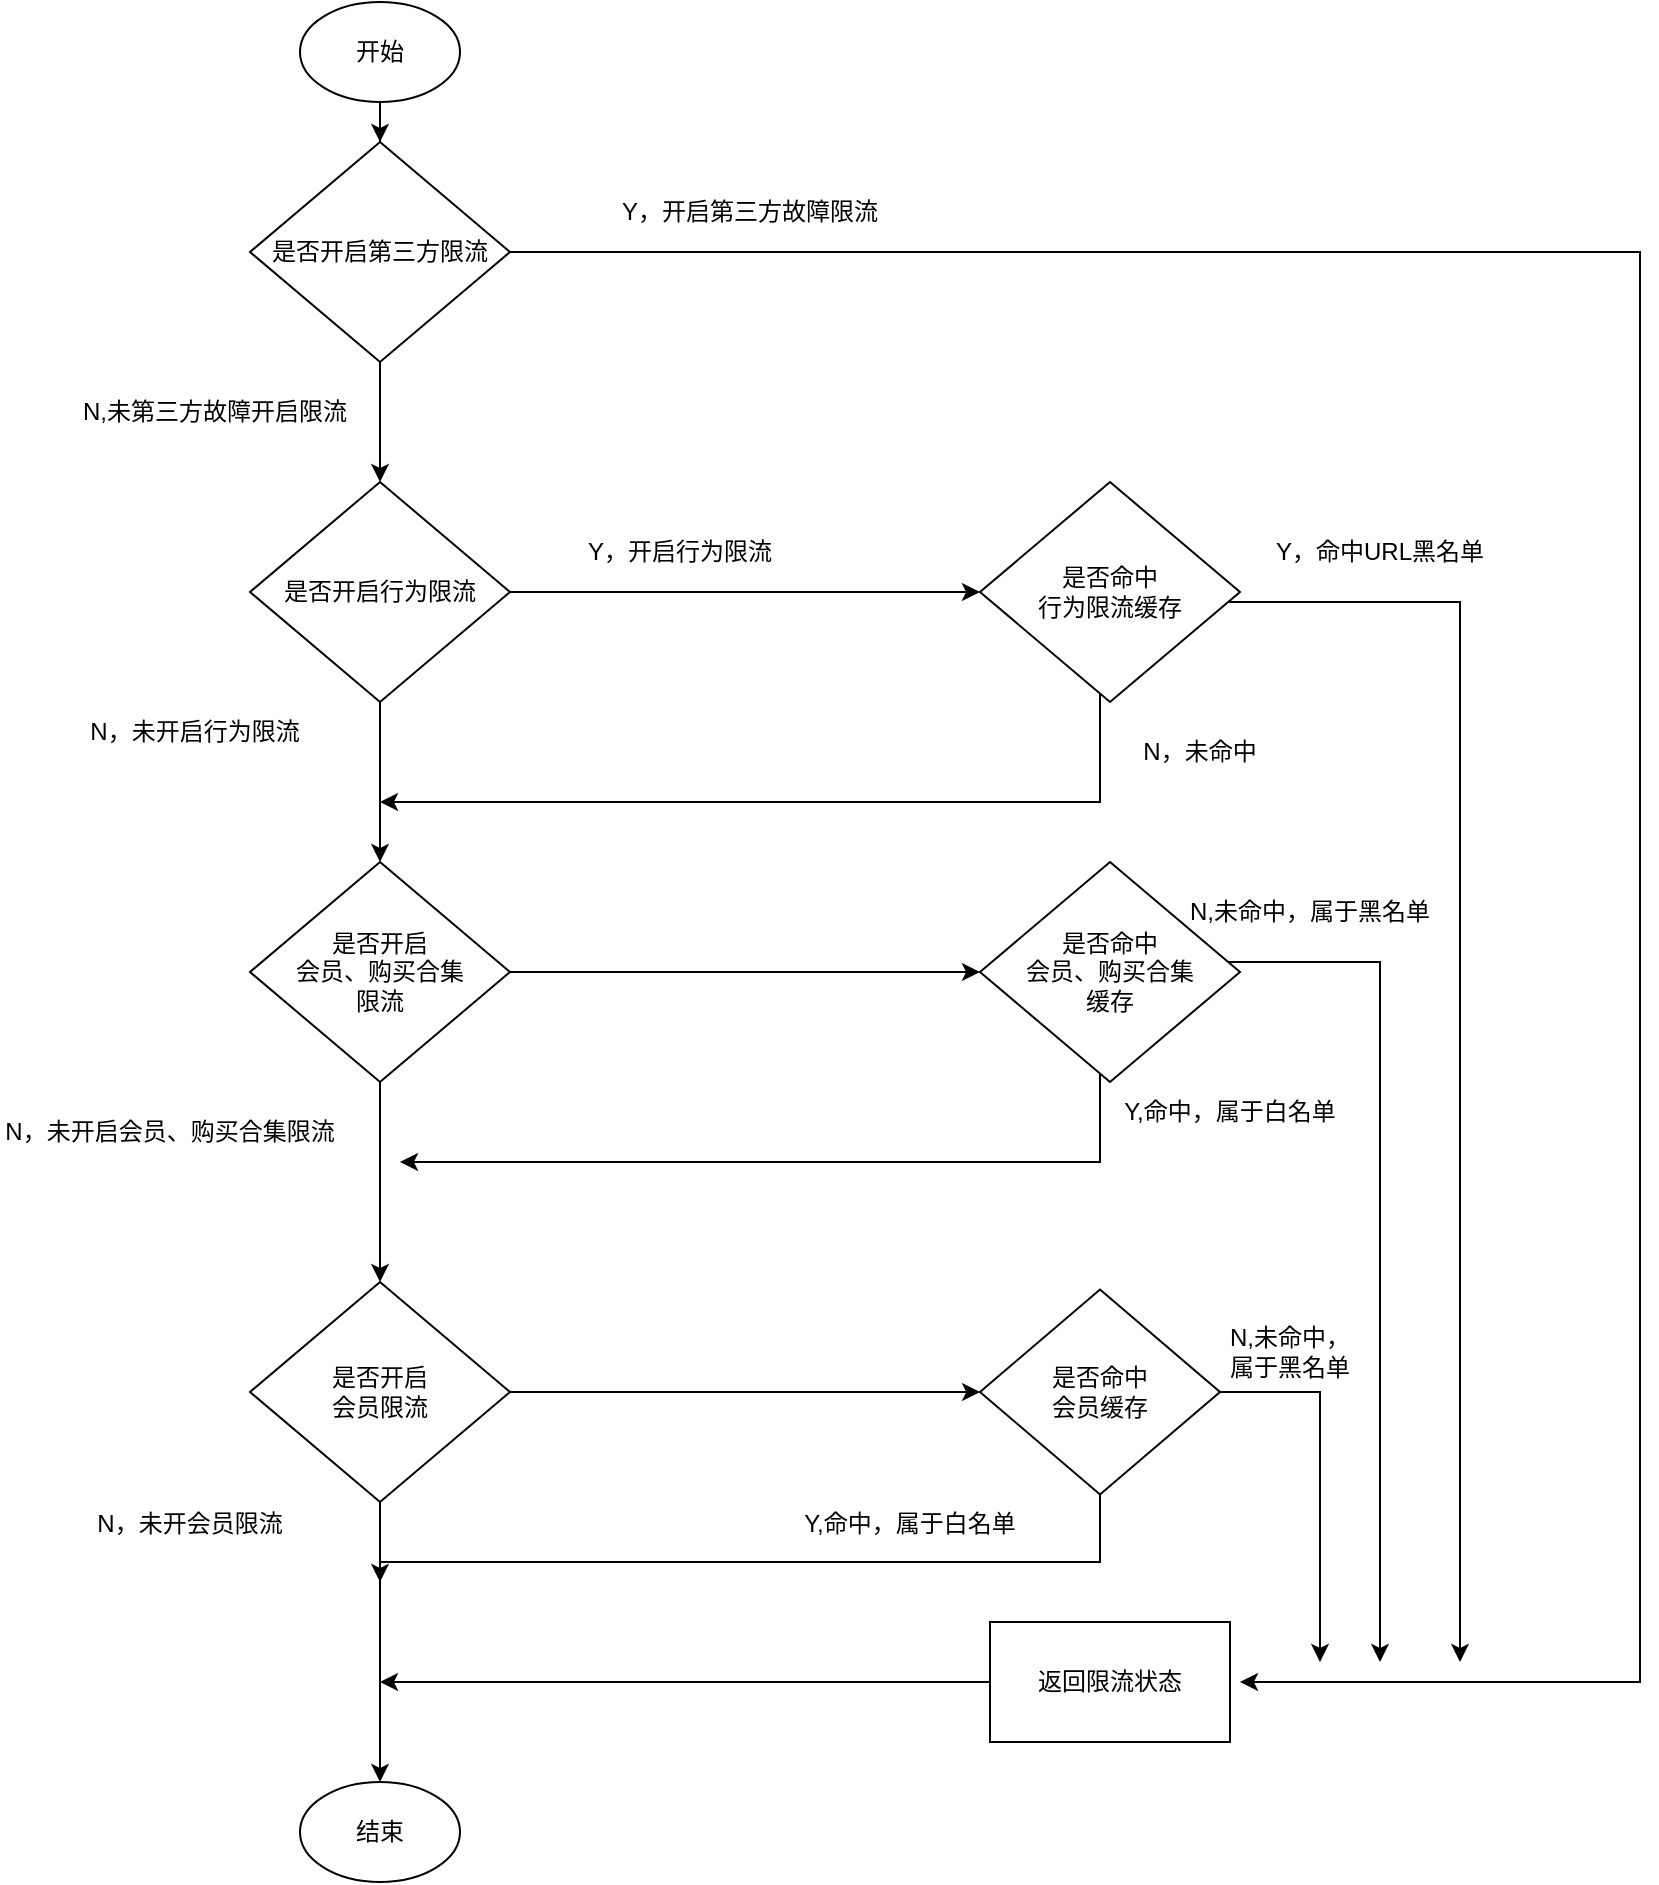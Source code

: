 <mxfile version="18.0.8" type="github">
  <diagram id="t5WRRw7tWUzWlsUwgCJq" name="第 1 页">
    <mxGraphModel dx="1662" dy="796" grid="1" gridSize="10" guides="1" tooltips="1" connect="1" arrows="1" fold="1" page="1" pageScale="1" pageWidth="2339" pageHeight="3300" math="0" shadow="0">
      <root>
        <mxCell id="0" />
        <mxCell id="1" parent="0" />
        <mxCell id="qTCErR7RIJ27b2Tfh1Eh-13" style="edgeStyle=orthogonalEdgeStyle;rounded=0;orthogonalLoop=1;jettySize=auto;html=1;entryX=0.5;entryY=0;entryDx=0;entryDy=0;" parent="1" source="qTCErR7RIJ27b2Tfh1Eh-1" target="qTCErR7RIJ27b2Tfh1Eh-2" edge="1">
          <mxGeometry relative="1" as="geometry" />
        </mxCell>
        <mxCell id="qTCErR7RIJ27b2Tfh1Eh-1" value="开始" style="ellipse;whiteSpace=wrap;html=1;" parent="1" vertex="1">
          <mxGeometry x="550" y="90" width="80" height="50" as="geometry" />
        </mxCell>
        <mxCell id="qTCErR7RIJ27b2Tfh1Eh-14" style="edgeStyle=orthogonalEdgeStyle;rounded=0;orthogonalLoop=1;jettySize=auto;html=1;" parent="1" source="qTCErR7RIJ27b2Tfh1Eh-2" edge="1">
          <mxGeometry relative="1" as="geometry">
            <mxPoint x="1020" y="930" as="targetPoint" />
            <Array as="points">
              <mxPoint x="1220" y="215" />
              <mxPoint x="1220" y="930" />
            </Array>
          </mxGeometry>
        </mxCell>
        <mxCell id="qTCErR7RIJ27b2Tfh1Eh-16" style="edgeStyle=orthogonalEdgeStyle;rounded=0;orthogonalLoop=1;jettySize=auto;html=1;entryX=0.5;entryY=0;entryDx=0;entryDy=0;" parent="1" source="qTCErR7RIJ27b2Tfh1Eh-2" target="qTCErR7RIJ27b2Tfh1Eh-6" edge="1">
          <mxGeometry relative="1" as="geometry" />
        </mxCell>
        <mxCell id="qTCErR7RIJ27b2Tfh1Eh-2" value="是否开启第三方限流" style="rhombus;whiteSpace=wrap;html=1;" parent="1" vertex="1">
          <mxGeometry x="525" y="160" width="130" height="110" as="geometry" />
        </mxCell>
        <mxCell id="qTCErR7RIJ27b2Tfh1Eh-18" value="" style="edgeStyle=orthogonalEdgeStyle;rounded=0;orthogonalLoop=1;jettySize=auto;html=1;" parent="1" source="qTCErR7RIJ27b2Tfh1Eh-6" target="qTCErR7RIJ27b2Tfh1Eh-17" edge="1">
          <mxGeometry relative="1" as="geometry" />
        </mxCell>
        <mxCell id="qTCErR7RIJ27b2Tfh1Eh-24" style="edgeStyle=orthogonalEdgeStyle;rounded=0;orthogonalLoop=1;jettySize=auto;html=1;exitX=0.5;exitY=1;exitDx=0;exitDy=0;entryX=0.5;entryY=0;entryDx=0;entryDy=0;" parent="1" source="qTCErR7RIJ27b2Tfh1Eh-6" target="qTCErR7RIJ27b2Tfh1Eh-7" edge="1">
          <mxGeometry relative="1" as="geometry" />
        </mxCell>
        <mxCell id="qTCErR7RIJ27b2Tfh1Eh-6" value="是否开启行为限流" style="rhombus;whiteSpace=wrap;html=1;" parent="1" vertex="1">
          <mxGeometry x="525" y="330" width="130" height="110" as="geometry" />
        </mxCell>
        <mxCell id="qTCErR7RIJ27b2Tfh1Eh-28" style="edgeStyle=orthogonalEdgeStyle;rounded=0;orthogonalLoop=1;jettySize=auto;html=1;exitX=0.5;exitY=1;exitDx=0;exitDy=0;entryX=0.5;entryY=0;entryDx=0;entryDy=0;" parent="1" source="qTCErR7RIJ27b2Tfh1Eh-7" target="qTCErR7RIJ27b2Tfh1Eh-8" edge="1">
          <mxGeometry relative="1" as="geometry" />
        </mxCell>
        <mxCell id="qTCErR7RIJ27b2Tfh1Eh-31" value="" style="edgeStyle=orthogonalEdgeStyle;rounded=0;orthogonalLoop=1;jettySize=auto;html=1;" parent="1" source="qTCErR7RIJ27b2Tfh1Eh-7" target="qTCErR7RIJ27b2Tfh1Eh-30" edge="1">
          <mxGeometry relative="1" as="geometry" />
        </mxCell>
        <mxCell id="qTCErR7RIJ27b2Tfh1Eh-7" value="是否开启&lt;br&gt;会员、购买合集&lt;br&gt;限流" style="rhombus;whiteSpace=wrap;html=1;" parent="1" vertex="1">
          <mxGeometry x="525" y="520" width="130" height="110" as="geometry" />
        </mxCell>
        <mxCell id="qTCErR7RIJ27b2Tfh1Eh-11" style="edgeStyle=orthogonalEdgeStyle;rounded=0;orthogonalLoop=1;jettySize=auto;html=1;entryX=0.5;entryY=0;entryDx=0;entryDy=0;" parent="1" source="qTCErR7RIJ27b2Tfh1Eh-8" target="qTCErR7RIJ27b2Tfh1Eh-9" edge="1">
          <mxGeometry relative="1" as="geometry" />
        </mxCell>
        <mxCell id="qTCErR7RIJ27b2Tfh1Eh-37" value="" style="edgeStyle=orthogonalEdgeStyle;rounded=0;orthogonalLoop=1;jettySize=auto;html=1;" parent="1" source="qTCErR7RIJ27b2Tfh1Eh-8" target="qTCErR7RIJ27b2Tfh1Eh-36" edge="1">
          <mxGeometry relative="1" as="geometry" />
        </mxCell>
        <mxCell id="qTCErR7RIJ27b2Tfh1Eh-8" value="是否开启&lt;br&gt;会员限流" style="rhombus;whiteSpace=wrap;html=1;" parent="1" vertex="1">
          <mxGeometry x="525" y="730" width="130" height="110" as="geometry" />
        </mxCell>
        <mxCell id="qTCErR7RIJ27b2Tfh1Eh-9" value="结束" style="ellipse;whiteSpace=wrap;html=1;" parent="1" vertex="1">
          <mxGeometry x="550" y="980" width="80" height="50" as="geometry" />
        </mxCell>
        <mxCell id="qTCErR7RIJ27b2Tfh1Eh-45" style="edgeStyle=orthogonalEdgeStyle;rounded=0;orthogonalLoop=1;jettySize=auto;html=1;" parent="1" source="qTCErR7RIJ27b2Tfh1Eh-10" edge="1">
          <mxGeometry relative="1" as="geometry">
            <mxPoint x="590" y="930" as="targetPoint" />
          </mxGeometry>
        </mxCell>
        <mxCell id="qTCErR7RIJ27b2Tfh1Eh-10" value="返回限流状态" style="rounded=0;whiteSpace=wrap;html=1;" parent="1" vertex="1">
          <mxGeometry x="895" y="900" width="120" height="60" as="geometry" />
        </mxCell>
        <mxCell id="qTCErR7RIJ27b2Tfh1Eh-15" value="Y，开启第三方故障限流" style="text;html=1;strokeColor=none;fillColor=none;align=center;verticalAlign=middle;whiteSpace=wrap;rounded=0;" parent="1" vertex="1">
          <mxGeometry x="690" y="180" width="170" height="30" as="geometry" />
        </mxCell>
        <mxCell id="qTCErR7RIJ27b2Tfh1Eh-22" style="edgeStyle=orthogonalEdgeStyle;rounded=0;orthogonalLoop=1;jettySize=auto;html=1;" parent="1" source="qTCErR7RIJ27b2Tfh1Eh-17" edge="1">
          <mxGeometry relative="1" as="geometry">
            <mxPoint x="1130" y="920" as="targetPoint" />
            <Array as="points">
              <mxPoint x="1130" y="390" />
            </Array>
          </mxGeometry>
        </mxCell>
        <mxCell id="qTCErR7RIJ27b2Tfh1Eh-25" style="edgeStyle=orthogonalEdgeStyle;rounded=0;orthogonalLoop=1;jettySize=auto;html=1;" parent="1" source="qTCErR7RIJ27b2Tfh1Eh-17" edge="1">
          <mxGeometry relative="1" as="geometry">
            <mxPoint x="590" y="490" as="targetPoint" />
            <Array as="points">
              <mxPoint x="950" y="490" />
            </Array>
          </mxGeometry>
        </mxCell>
        <mxCell id="qTCErR7RIJ27b2Tfh1Eh-17" value="是否命中&lt;br&gt;行为限流缓存" style="rhombus;whiteSpace=wrap;html=1;" parent="1" vertex="1">
          <mxGeometry x="890" y="330" width="130" height="110" as="geometry" />
        </mxCell>
        <mxCell id="qTCErR7RIJ27b2Tfh1Eh-19" value="N,未第三方故障开启限流" style="text;html=1;strokeColor=none;fillColor=none;align=center;verticalAlign=middle;whiteSpace=wrap;rounded=0;" parent="1" vertex="1">
          <mxGeometry x="435" y="280" width="145" height="30" as="geometry" />
        </mxCell>
        <mxCell id="qTCErR7RIJ27b2Tfh1Eh-20" value="Y，开启行为限流" style="text;html=1;strokeColor=none;fillColor=none;align=center;verticalAlign=middle;whiteSpace=wrap;rounded=0;" parent="1" vertex="1">
          <mxGeometry x="690" y="350" width="100" height="30" as="geometry" />
        </mxCell>
        <mxCell id="qTCErR7RIJ27b2Tfh1Eh-23" value="Y，命中URL黑名单" style="text;html=1;strokeColor=none;fillColor=none;align=center;verticalAlign=middle;whiteSpace=wrap;rounded=0;" parent="1" vertex="1">
          <mxGeometry x="1030" y="350" width="120" height="30" as="geometry" />
        </mxCell>
        <mxCell id="qTCErR7RIJ27b2Tfh1Eh-26" value="N，未命中" style="text;html=1;strokeColor=none;fillColor=none;align=center;verticalAlign=middle;whiteSpace=wrap;rounded=0;" parent="1" vertex="1">
          <mxGeometry x="940" y="450" width="120" height="30" as="geometry" />
        </mxCell>
        <mxCell id="qTCErR7RIJ27b2Tfh1Eh-27" value="N，未开启行为限流" style="text;html=1;strokeColor=none;fillColor=none;align=center;verticalAlign=middle;whiteSpace=wrap;rounded=0;" parent="1" vertex="1">
          <mxGeometry x="435" y="440" width="125" height="30" as="geometry" />
        </mxCell>
        <mxCell id="qTCErR7RIJ27b2Tfh1Eh-32" style="edgeStyle=orthogonalEdgeStyle;rounded=0;orthogonalLoop=1;jettySize=auto;html=1;" parent="1" source="qTCErR7RIJ27b2Tfh1Eh-30" edge="1">
          <mxGeometry relative="1" as="geometry">
            <mxPoint x="1090" y="920" as="targetPoint" />
            <Array as="points">
              <mxPoint x="1090" y="570" />
            </Array>
          </mxGeometry>
        </mxCell>
        <mxCell id="qTCErR7RIJ27b2Tfh1Eh-34" style="edgeStyle=orthogonalEdgeStyle;rounded=0;orthogonalLoop=1;jettySize=auto;html=1;" parent="1" source="qTCErR7RIJ27b2Tfh1Eh-30" edge="1">
          <mxGeometry relative="1" as="geometry">
            <mxPoint x="600" y="670" as="targetPoint" />
            <Array as="points">
              <mxPoint x="950" y="670" />
            </Array>
          </mxGeometry>
        </mxCell>
        <mxCell id="qTCErR7RIJ27b2Tfh1Eh-30" value="是否命中&lt;br&gt;会员、购买合集&lt;br&gt;缓存" style="rhombus;whiteSpace=wrap;html=1;" parent="1" vertex="1">
          <mxGeometry x="890" y="520" width="130" height="110" as="geometry" />
        </mxCell>
        <mxCell id="qTCErR7RIJ27b2Tfh1Eh-33" value="N,未命中，属于黑名单" style="text;html=1;strokeColor=none;fillColor=none;align=center;verticalAlign=middle;whiteSpace=wrap;rounded=0;" parent="1" vertex="1">
          <mxGeometry x="990" y="530" width="130" height="30" as="geometry" />
        </mxCell>
        <mxCell id="qTCErR7RIJ27b2Tfh1Eh-35" value="Y,命中，属于白名单" style="text;html=1;strokeColor=none;fillColor=none;align=center;verticalAlign=middle;whiteSpace=wrap;rounded=0;" parent="1" vertex="1">
          <mxGeometry x="950" y="630" width="130" height="30" as="geometry" />
        </mxCell>
        <mxCell id="qTCErR7RIJ27b2Tfh1Eh-40" style="edgeStyle=orthogonalEdgeStyle;rounded=0;orthogonalLoop=1;jettySize=auto;html=1;" parent="1" source="qTCErR7RIJ27b2Tfh1Eh-36" edge="1">
          <mxGeometry relative="1" as="geometry">
            <mxPoint x="1060" y="920" as="targetPoint" />
            <Array as="points">
              <mxPoint x="1060" y="785" />
            </Array>
          </mxGeometry>
        </mxCell>
        <mxCell id="qTCErR7RIJ27b2Tfh1Eh-44" style="edgeStyle=orthogonalEdgeStyle;rounded=0;orthogonalLoop=1;jettySize=auto;html=1;" parent="1" source="qTCErR7RIJ27b2Tfh1Eh-36" edge="1">
          <mxGeometry relative="1" as="geometry">
            <mxPoint x="590" y="880" as="targetPoint" />
            <Array as="points">
              <mxPoint x="950" y="870" />
            </Array>
          </mxGeometry>
        </mxCell>
        <mxCell id="qTCErR7RIJ27b2Tfh1Eh-36" value="是否命中&lt;br&gt;会员缓存" style="rhombus;whiteSpace=wrap;html=1;" parent="1" vertex="1">
          <mxGeometry x="890" y="733.75" width="120" height="102.5" as="geometry" />
        </mxCell>
        <mxCell id="qTCErR7RIJ27b2Tfh1Eh-41" value="N,未命中，&lt;br&gt;属于黑名单" style="text;html=1;strokeColor=none;fillColor=none;align=center;verticalAlign=middle;whiteSpace=wrap;rounded=0;" parent="1" vertex="1">
          <mxGeometry x="980" y="750" width="130" height="30" as="geometry" />
        </mxCell>
        <mxCell id="qTCErR7RIJ27b2Tfh1Eh-46" value="Y,命中，属于白名单" style="text;html=1;strokeColor=none;fillColor=none;align=center;verticalAlign=middle;whiteSpace=wrap;rounded=0;" parent="1" vertex="1">
          <mxGeometry x="790" y="836.25" width="130" height="30" as="geometry" />
        </mxCell>
        <mxCell id="qTCErR7RIJ27b2Tfh1Eh-47" value="N，未开启会员、购买合集限流" style="text;html=1;strokeColor=none;fillColor=none;align=center;verticalAlign=middle;whiteSpace=wrap;rounded=0;" parent="1" vertex="1">
          <mxGeometry x="400" y="640" width="170" height="30" as="geometry" />
        </mxCell>
        <mxCell id="qTCErR7RIJ27b2Tfh1Eh-48" value="N，未开会员限流" style="text;html=1;strokeColor=none;fillColor=none;align=center;verticalAlign=middle;whiteSpace=wrap;rounded=0;" parent="1" vertex="1">
          <mxGeometry x="410" y="836.25" width="170" height="30" as="geometry" />
        </mxCell>
      </root>
    </mxGraphModel>
  </diagram>
</mxfile>
